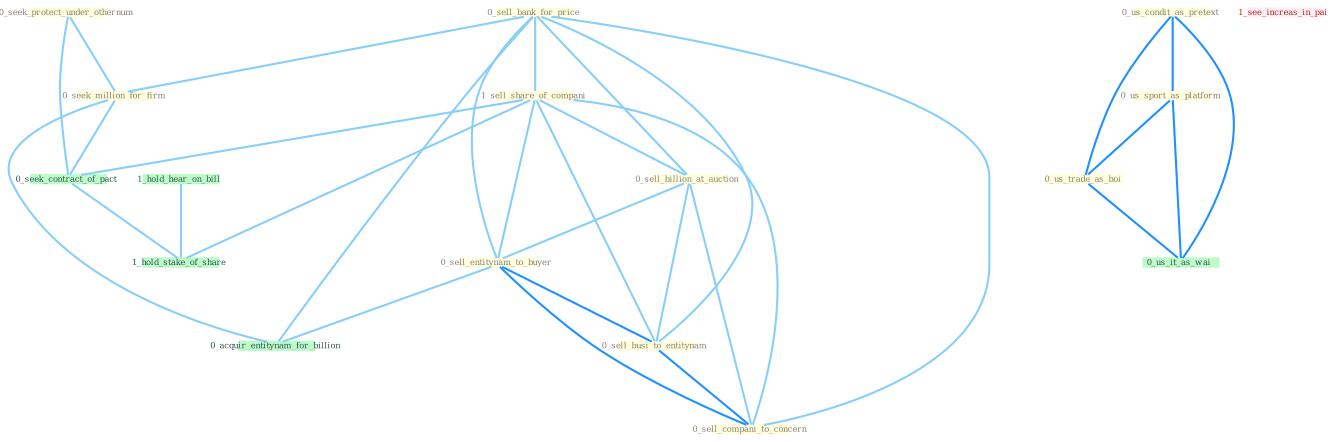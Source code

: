 Graph G{ 
    node
    [shape=polygon,style=filled,width=.5,height=.06,color="#BDFCC9",fixedsize=true,fontsize=4,
    fontcolor="#2f4f4f"];
    {node
    [color="#ffffe0", fontcolor="#8b7d6b"] "0_seek_protect_under_othernum " "0_us_condit_as_pretext " "0_sell_bank_for_price " "0_us_sport_as_platform " "1_sell_share_of_compani " "0_sell_billion_at_auction " "0_sell_entitynam_to_buyer " "0_seek_million_for_firm " "0_sell_busi_to_entitynam " "0_us_trade_as_boi " "0_sell_compani_to_concern "}
{node [color="#fff0f5", fontcolor="#b22222"] "1_see_increas_in_pai "}
edge [color="#B0E2FF"];

	"0_seek_protect_under_othernum " -- "0_seek_million_for_firm " [w="1", color="#87cefa" ];
	"0_seek_protect_under_othernum " -- "0_seek_contract_of_pact " [w="1", color="#87cefa" ];
	"0_us_condit_as_pretext " -- "0_us_sport_as_platform " [w="2", color="#1e90ff" , len=0.8];
	"0_us_condit_as_pretext " -- "0_us_trade_as_boi " [w="2", color="#1e90ff" , len=0.8];
	"0_us_condit_as_pretext " -- "0_us_it_as_wai " [w="2", color="#1e90ff" , len=0.8];
	"0_sell_bank_for_price " -- "1_sell_share_of_compani " [w="1", color="#87cefa" ];
	"0_sell_bank_for_price " -- "0_sell_billion_at_auction " [w="1", color="#87cefa" ];
	"0_sell_bank_for_price " -- "0_sell_entitynam_to_buyer " [w="1", color="#87cefa" ];
	"0_sell_bank_for_price " -- "0_seek_million_for_firm " [w="1", color="#87cefa" ];
	"0_sell_bank_for_price " -- "0_sell_busi_to_entitynam " [w="1", color="#87cefa" ];
	"0_sell_bank_for_price " -- "0_sell_compani_to_concern " [w="1", color="#87cefa" ];
	"0_sell_bank_for_price " -- "0_acquir_entitynam_for_billion " [w="1", color="#87cefa" ];
	"0_us_sport_as_platform " -- "0_us_trade_as_boi " [w="2", color="#1e90ff" , len=0.8];
	"0_us_sport_as_platform " -- "0_us_it_as_wai " [w="2", color="#1e90ff" , len=0.8];
	"1_sell_share_of_compani " -- "0_sell_billion_at_auction " [w="1", color="#87cefa" ];
	"1_sell_share_of_compani " -- "0_sell_entitynam_to_buyer " [w="1", color="#87cefa" ];
	"1_sell_share_of_compani " -- "0_sell_busi_to_entitynam " [w="1", color="#87cefa" ];
	"1_sell_share_of_compani " -- "0_sell_compani_to_concern " [w="1", color="#87cefa" ];
	"1_sell_share_of_compani " -- "0_seek_contract_of_pact " [w="1", color="#87cefa" ];
	"1_sell_share_of_compani " -- "1_hold_stake_of_share " [w="1", color="#87cefa" ];
	"0_sell_billion_at_auction " -- "0_sell_entitynam_to_buyer " [w="1", color="#87cefa" ];
	"0_sell_billion_at_auction " -- "0_sell_busi_to_entitynam " [w="1", color="#87cefa" ];
	"0_sell_billion_at_auction " -- "0_sell_compani_to_concern " [w="1", color="#87cefa" ];
	"0_sell_entitynam_to_buyer " -- "0_sell_busi_to_entitynam " [w="2", color="#1e90ff" , len=0.8];
	"0_sell_entitynam_to_buyer " -- "0_sell_compani_to_concern " [w="2", color="#1e90ff" , len=0.8];
	"0_sell_entitynam_to_buyer " -- "0_acquir_entitynam_for_billion " [w="1", color="#87cefa" ];
	"0_seek_million_for_firm " -- "0_seek_contract_of_pact " [w="1", color="#87cefa" ];
	"0_seek_million_for_firm " -- "0_acquir_entitynam_for_billion " [w="1", color="#87cefa" ];
	"0_sell_busi_to_entitynam " -- "0_sell_compani_to_concern " [w="2", color="#1e90ff" , len=0.8];
	"0_us_trade_as_boi " -- "0_us_it_as_wai " [w="2", color="#1e90ff" , len=0.8];
	"0_seek_contract_of_pact " -- "1_hold_stake_of_share " [w="1", color="#87cefa" ];
	"1_hold_hear_on_bill " -- "1_hold_stake_of_share " [w="1", color="#87cefa" ];
}